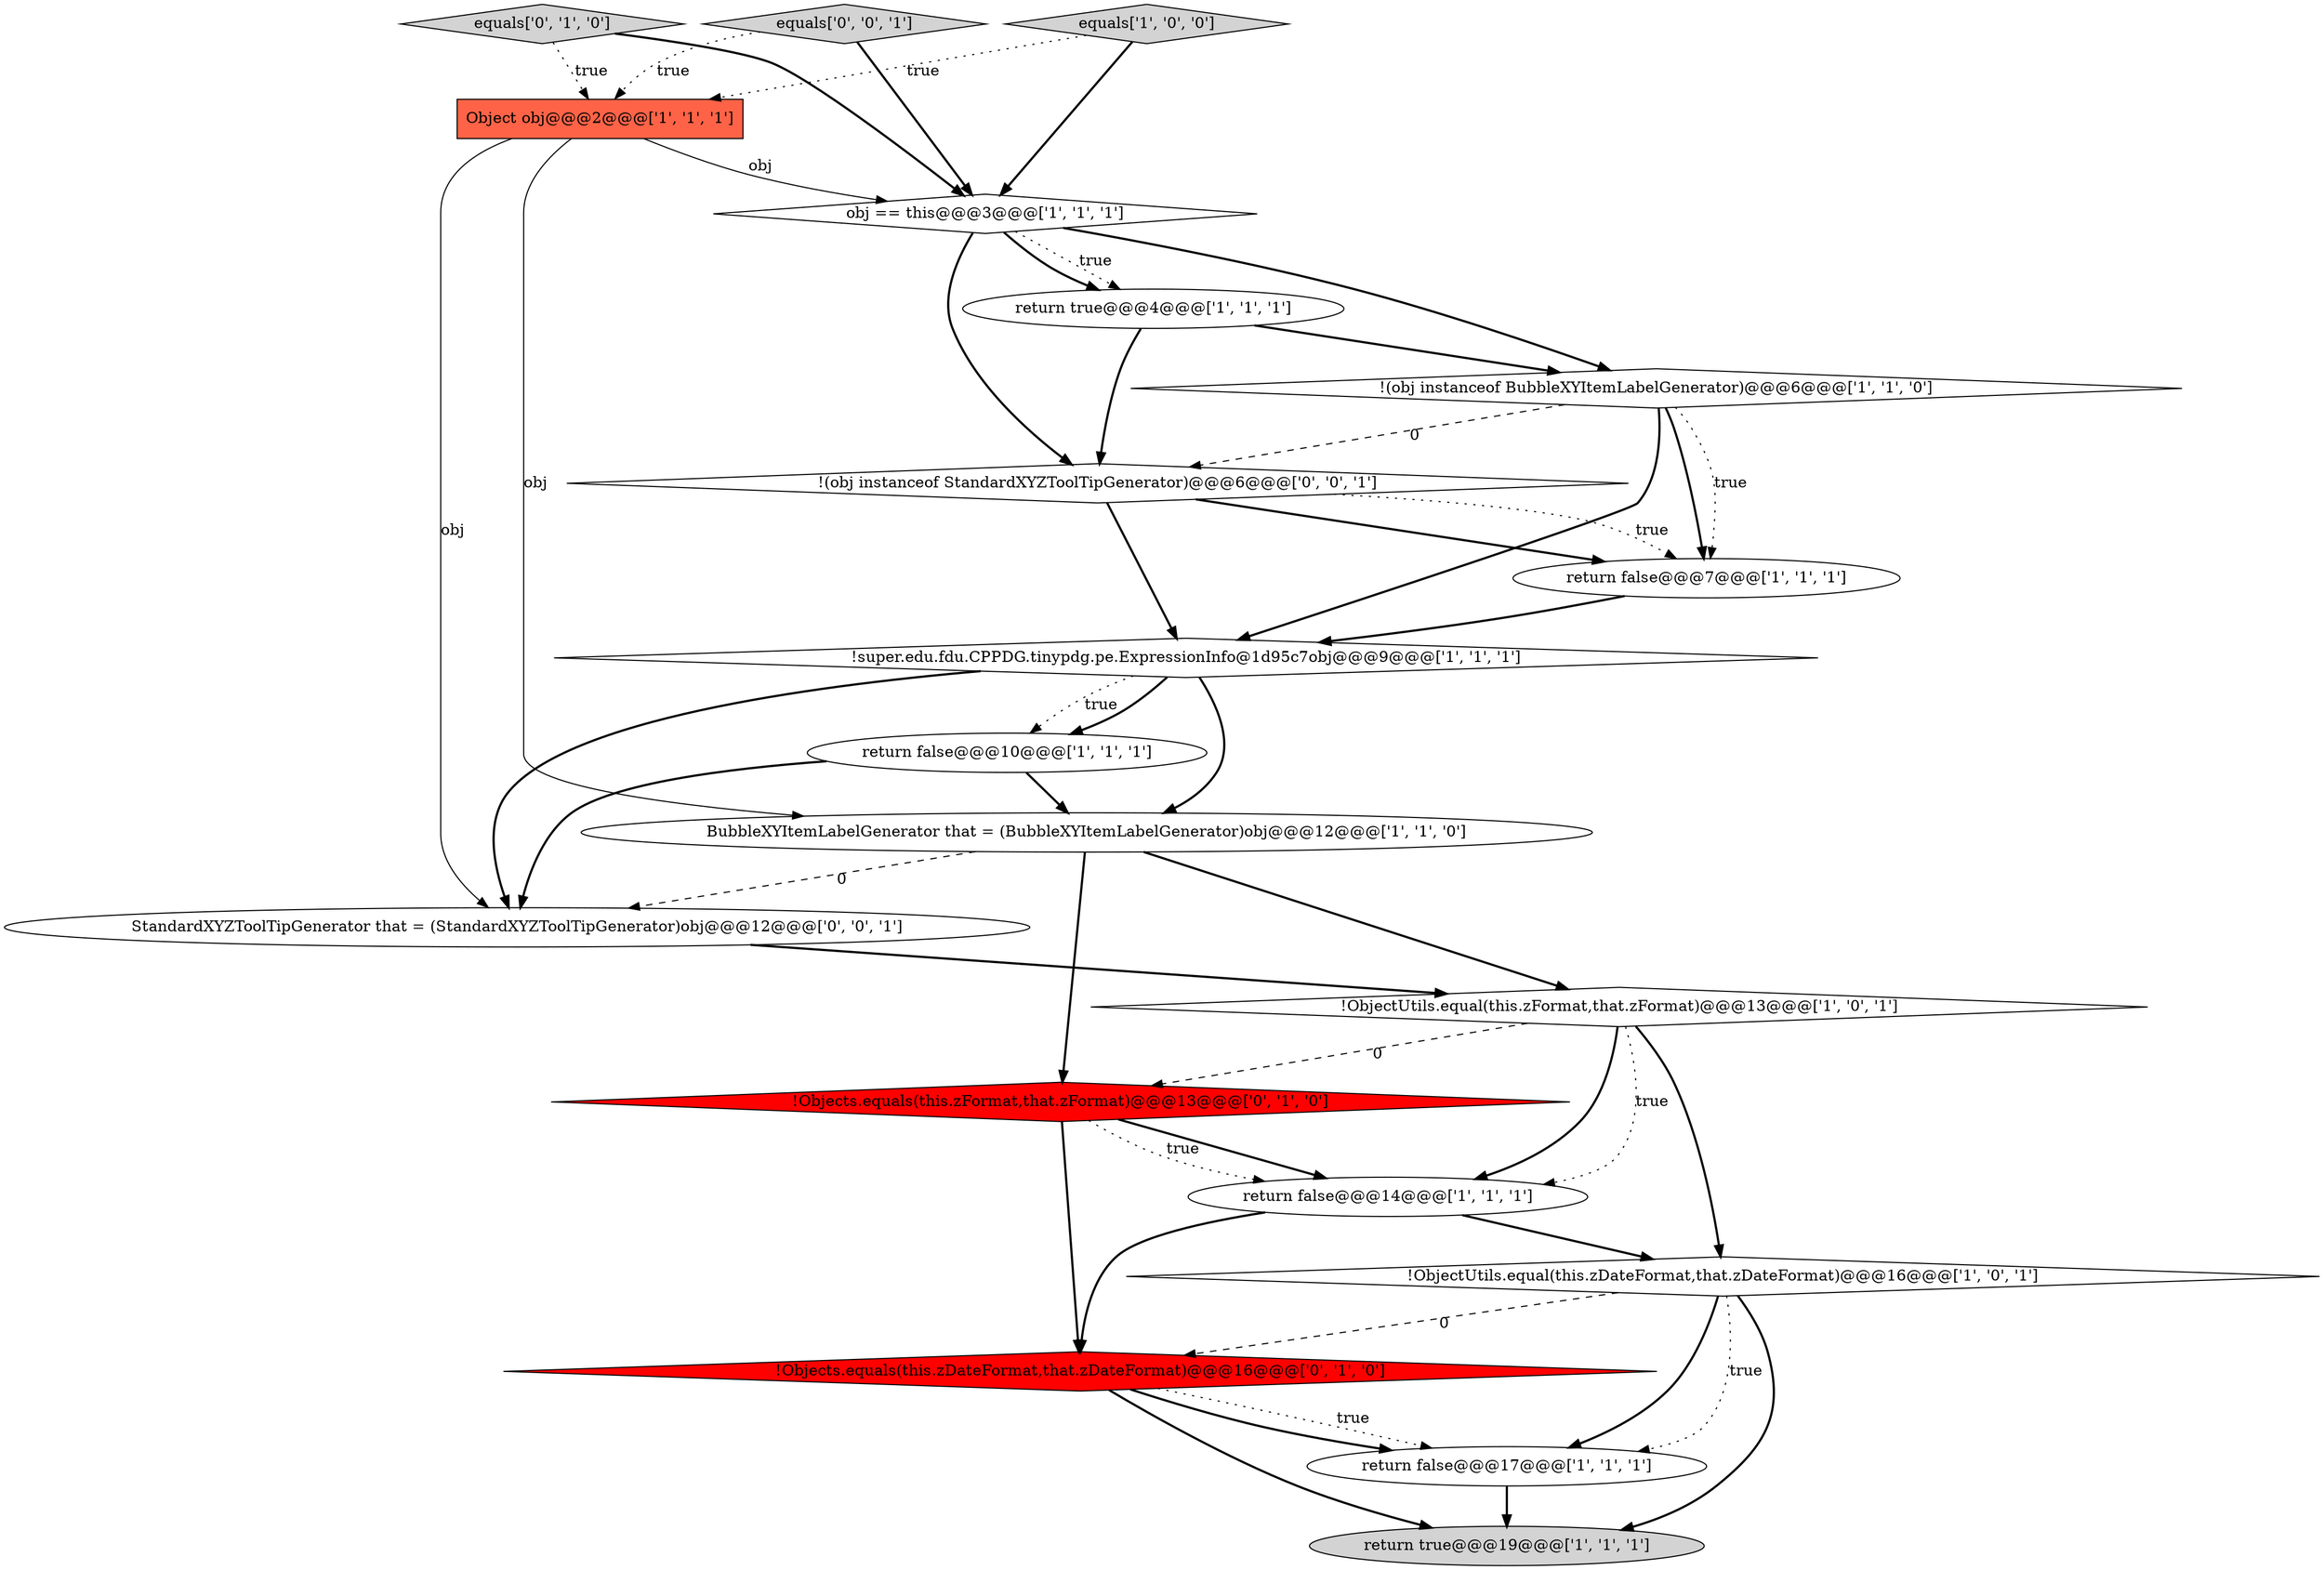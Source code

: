 digraph {
8 [style = filled, label = "!ObjectUtils.equal(this.zDateFormat,that.zDateFormat)@@@16@@@['1', '0', '1']", fillcolor = white, shape = diamond image = "AAA0AAABBB1BBB"];
9 [style = filled, label = "!super.edu.fdu.CPPDG.tinypdg.pe.ExpressionInfo@1d95c7obj@@@9@@@['1', '1', '1']", fillcolor = white, shape = diamond image = "AAA0AAABBB1BBB"];
17 [style = filled, label = "!(obj instanceof StandardXYZToolTipGenerator)@@@6@@@['0', '0', '1']", fillcolor = white, shape = diamond image = "AAA0AAABBB3BBB"];
10 [style = filled, label = "return true@@@4@@@['1', '1', '1']", fillcolor = white, shape = ellipse image = "AAA0AAABBB1BBB"];
1 [style = filled, label = "!(obj instanceof BubbleXYItemLabelGenerator)@@@6@@@['1', '1', '0']", fillcolor = white, shape = diamond image = "AAA0AAABBB1BBB"];
16 [style = filled, label = "equals['0', '1', '0']", fillcolor = lightgray, shape = diamond image = "AAA0AAABBB2BBB"];
7 [style = filled, label = "return false@@@14@@@['1', '1', '1']", fillcolor = white, shape = ellipse image = "AAA0AAABBB1BBB"];
0 [style = filled, label = "return false@@@10@@@['1', '1', '1']", fillcolor = white, shape = ellipse image = "AAA0AAABBB1BBB"];
6 [style = filled, label = "return true@@@19@@@['1', '1', '1']", fillcolor = lightgray, shape = ellipse image = "AAA0AAABBB1BBB"];
12 [style = filled, label = "return false@@@17@@@['1', '1', '1']", fillcolor = white, shape = ellipse image = "AAA0AAABBB1BBB"];
5 [style = filled, label = "!ObjectUtils.equal(this.zFormat,that.zFormat)@@@13@@@['1', '0', '1']", fillcolor = white, shape = diamond image = "AAA0AAABBB1BBB"];
13 [style = filled, label = "equals['1', '0', '0']", fillcolor = lightgray, shape = diamond image = "AAA0AAABBB1BBB"];
15 [style = filled, label = "!Objects.equals(this.zFormat,that.zFormat)@@@13@@@['0', '1', '0']", fillcolor = red, shape = diamond image = "AAA1AAABBB2BBB"];
18 [style = filled, label = "equals['0', '0', '1']", fillcolor = lightgray, shape = diamond image = "AAA0AAABBB3BBB"];
19 [style = filled, label = "StandardXYZToolTipGenerator that = (StandardXYZToolTipGenerator)obj@@@12@@@['0', '0', '1']", fillcolor = white, shape = ellipse image = "AAA0AAABBB3BBB"];
3 [style = filled, label = "obj == this@@@3@@@['1', '1', '1']", fillcolor = white, shape = diamond image = "AAA0AAABBB1BBB"];
14 [style = filled, label = "!Objects.equals(this.zDateFormat,that.zDateFormat)@@@16@@@['0', '1', '0']", fillcolor = red, shape = diamond image = "AAA1AAABBB2BBB"];
4 [style = filled, label = "return false@@@7@@@['1', '1', '1']", fillcolor = white, shape = ellipse image = "AAA0AAABBB1BBB"];
2 [style = filled, label = "BubbleXYItemLabelGenerator that = (BubbleXYItemLabelGenerator)obj@@@12@@@['1', '1', '0']", fillcolor = white, shape = ellipse image = "AAA0AAABBB1BBB"];
11 [style = filled, label = "Object obj@@@2@@@['1', '1', '1']", fillcolor = tomato, shape = box image = "AAA0AAABBB1BBB"];
4->9 [style = bold, label=""];
16->3 [style = bold, label=""];
5->8 [style = bold, label=""];
18->3 [style = bold, label=""];
1->4 [style = bold, label=""];
9->0 [style = dotted, label="true"];
2->19 [style = dashed, label="0"];
9->0 [style = bold, label=""];
14->12 [style = dotted, label="true"];
3->1 [style = bold, label=""];
15->7 [style = bold, label=""];
15->14 [style = bold, label=""];
9->2 [style = bold, label=""];
0->19 [style = bold, label=""];
17->4 [style = dotted, label="true"];
17->9 [style = bold, label=""];
3->10 [style = dotted, label="true"];
0->2 [style = bold, label=""];
17->4 [style = bold, label=""];
8->6 [style = bold, label=""];
10->17 [style = bold, label=""];
1->4 [style = dotted, label="true"];
8->14 [style = dashed, label="0"];
11->19 [style = solid, label="obj"];
15->7 [style = dotted, label="true"];
7->8 [style = bold, label=""];
12->6 [style = bold, label=""];
1->9 [style = bold, label=""];
7->14 [style = bold, label=""];
19->5 [style = bold, label=""];
3->10 [style = bold, label=""];
18->11 [style = dotted, label="true"];
1->17 [style = dashed, label="0"];
8->12 [style = dotted, label="true"];
13->3 [style = bold, label=""];
11->3 [style = solid, label="obj"];
5->7 [style = dotted, label="true"];
14->12 [style = bold, label=""];
2->15 [style = bold, label=""];
9->19 [style = bold, label=""];
13->11 [style = dotted, label="true"];
5->7 [style = bold, label=""];
3->17 [style = bold, label=""];
11->2 [style = solid, label="obj"];
10->1 [style = bold, label=""];
16->11 [style = dotted, label="true"];
5->15 [style = dashed, label="0"];
14->6 [style = bold, label=""];
8->12 [style = bold, label=""];
2->5 [style = bold, label=""];
}
